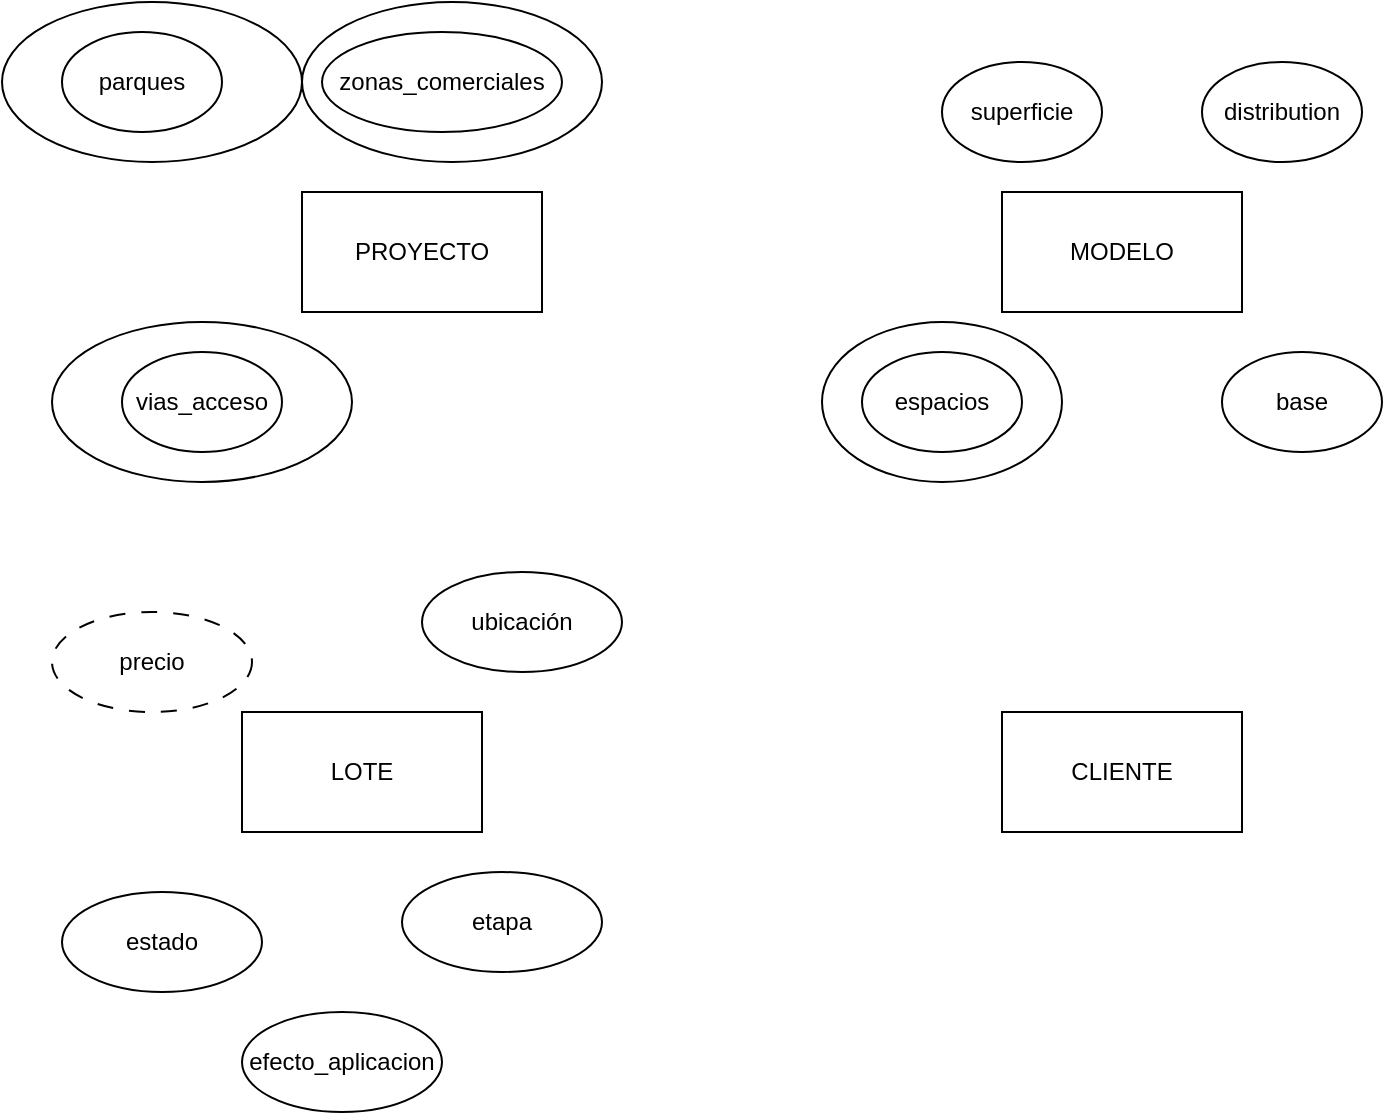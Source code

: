 <mxfile version="21.6.1" type="github">
  <diagram name="Page-1" id="XdAAOLgP9NdOsi4QCyfx">
    <mxGraphModel dx="1628" dy="569" grid="1" gridSize="10" guides="1" tooltips="1" connect="1" arrows="1" fold="1" page="1" pageScale="1" pageWidth="850" pageHeight="1100" math="0" shadow="0">
      <root>
        <mxCell id="0" />
        <mxCell id="1" parent="0" />
        <mxCell id="_x3G2PLomy-d9E2IPFaM-13" value="" style="ellipse;whiteSpace=wrap;html=1;" vertex="1" parent="1">
          <mxGeometry x="400" y="165" width="120" height="80" as="geometry" />
        </mxCell>
        <mxCell id="_x3G2PLomy-d9E2IPFaM-7" value="" style="ellipse;whiteSpace=wrap;html=1;" vertex="1" parent="1">
          <mxGeometry x="15" y="165" width="150" height="80" as="geometry" />
        </mxCell>
        <mxCell id="_x3G2PLomy-d9E2IPFaM-8" value="" style="ellipse;whiteSpace=wrap;html=1;" vertex="1" parent="1">
          <mxGeometry x="-10" y="5" width="150" height="80" as="geometry" />
        </mxCell>
        <mxCell id="_x3G2PLomy-d9E2IPFaM-6" value="" style="ellipse;whiteSpace=wrap;html=1;" vertex="1" parent="1">
          <mxGeometry x="140" y="5" width="150" height="80" as="geometry" />
        </mxCell>
        <mxCell id="_x3G2PLomy-d9E2IPFaM-1" value="PROYECTO" style="rounded=0;whiteSpace=wrap;html=1;" vertex="1" parent="1">
          <mxGeometry x="140" y="100" width="120" height="60" as="geometry" />
        </mxCell>
        <mxCell id="_x3G2PLomy-d9E2IPFaM-2" value="MODELO" style="rounded=0;whiteSpace=wrap;html=1;" vertex="1" parent="1">
          <mxGeometry x="490" y="100" width="120" height="60" as="geometry" />
        </mxCell>
        <mxCell id="_x3G2PLomy-d9E2IPFaM-3" value="vias_acceso" style="ellipse;whiteSpace=wrap;html=1;" vertex="1" parent="1">
          <mxGeometry x="50" y="180" width="80" height="50" as="geometry" />
        </mxCell>
        <mxCell id="_x3G2PLomy-d9E2IPFaM-4" value="zonas_comerciales" style="ellipse;whiteSpace=wrap;html=1;" vertex="1" parent="1">
          <mxGeometry x="150" y="20" width="120" height="50" as="geometry" />
        </mxCell>
        <mxCell id="_x3G2PLomy-d9E2IPFaM-5" value="parques" style="ellipse;whiteSpace=wrap;html=1;" vertex="1" parent="1">
          <mxGeometry x="20" y="20" width="80" height="50" as="geometry" />
        </mxCell>
        <mxCell id="_x3G2PLomy-d9E2IPFaM-9" value="superficie" style="ellipse;whiteSpace=wrap;html=1;" vertex="1" parent="1">
          <mxGeometry x="460" y="35" width="80" height="50" as="geometry" />
        </mxCell>
        <mxCell id="_x3G2PLomy-d9E2IPFaM-10" value="base" style="ellipse;whiteSpace=wrap;html=1;" vertex="1" parent="1">
          <mxGeometry x="600" y="180" width="80" height="50" as="geometry" />
        </mxCell>
        <mxCell id="_x3G2PLomy-d9E2IPFaM-11" value="espacios" style="ellipse;whiteSpace=wrap;html=1;" vertex="1" parent="1">
          <mxGeometry x="420" y="180" width="80" height="50" as="geometry" />
        </mxCell>
        <mxCell id="_x3G2PLomy-d9E2IPFaM-12" value="distribution" style="ellipse;whiteSpace=wrap;html=1;" vertex="1" parent="1">
          <mxGeometry x="590" y="35" width="80" height="50" as="geometry" />
        </mxCell>
        <mxCell id="_x3G2PLomy-d9E2IPFaM-14" value="LOTE" style="rounded=0;whiteSpace=wrap;html=1;" vertex="1" parent="1">
          <mxGeometry x="110" y="360" width="120" height="60" as="geometry" />
        </mxCell>
        <mxCell id="_x3G2PLomy-d9E2IPFaM-15" value="CLIENTE" style="rounded=0;whiteSpace=wrap;html=1;" vertex="1" parent="1">
          <mxGeometry x="490" y="360" width="120" height="60" as="geometry" />
        </mxCell>
        <mxCell id="_x3G2PLomy-d9E2IPFaM-16" value="estado" style="ellipse;whiteSpace=wrap;html=1;" vertex="1" parent="1">
          <mxGeometry x="20" y="450" width="100" height="50" as="geometry" />
        </mxCell>
        <mxCell id="_x3G2PLomy-d9E2IPFaM-17" value="etapa" style="ellipse;whiteSpace=wrap;html=1;" vertex="1" parent="1">
          <mxGeometry x="190" y="440" width="100" height="50" as="geometry" />
        </mxCell>
        <mxCell id="_x3G2PLomy-d9E2IPFaM-18" value="ubicación" style="ellipse;whiteSpace=wrap;html=1;" vertex="1" parent="1">
          <mxGeometry x="200" y="290" width="100" height="50" as="geometry" />
        </mxCell>
        <mxCell id="_x3G2PLomy-d9E2IPFaM-19" value="&lt;p style=&quot;line-height: 120%;&quot;&gt;precio&lt;/p&gt;" style="ellipse;whiteSpace=wrap;html=1;dashed=1;dashPattern=8 8;" vertex="1" parent="1">
          <mxGeometry x="15" y="310" width="100" height="50" as="geometry" />
        </mxCell>
        <mxCell id="_x3G2PLomy-d9E2IPFaM-20" value="efecto_aplicacion" style="ellipse;whiteSpace=wrap;html=1;" vertex="1" parent="1">
          <mxGeometry x="110" y="510" width="100" height="50" as="geometry" />
        </mxCell>
      </root>
    </mxGraphModel>
  </diagram>
</mxfile>
